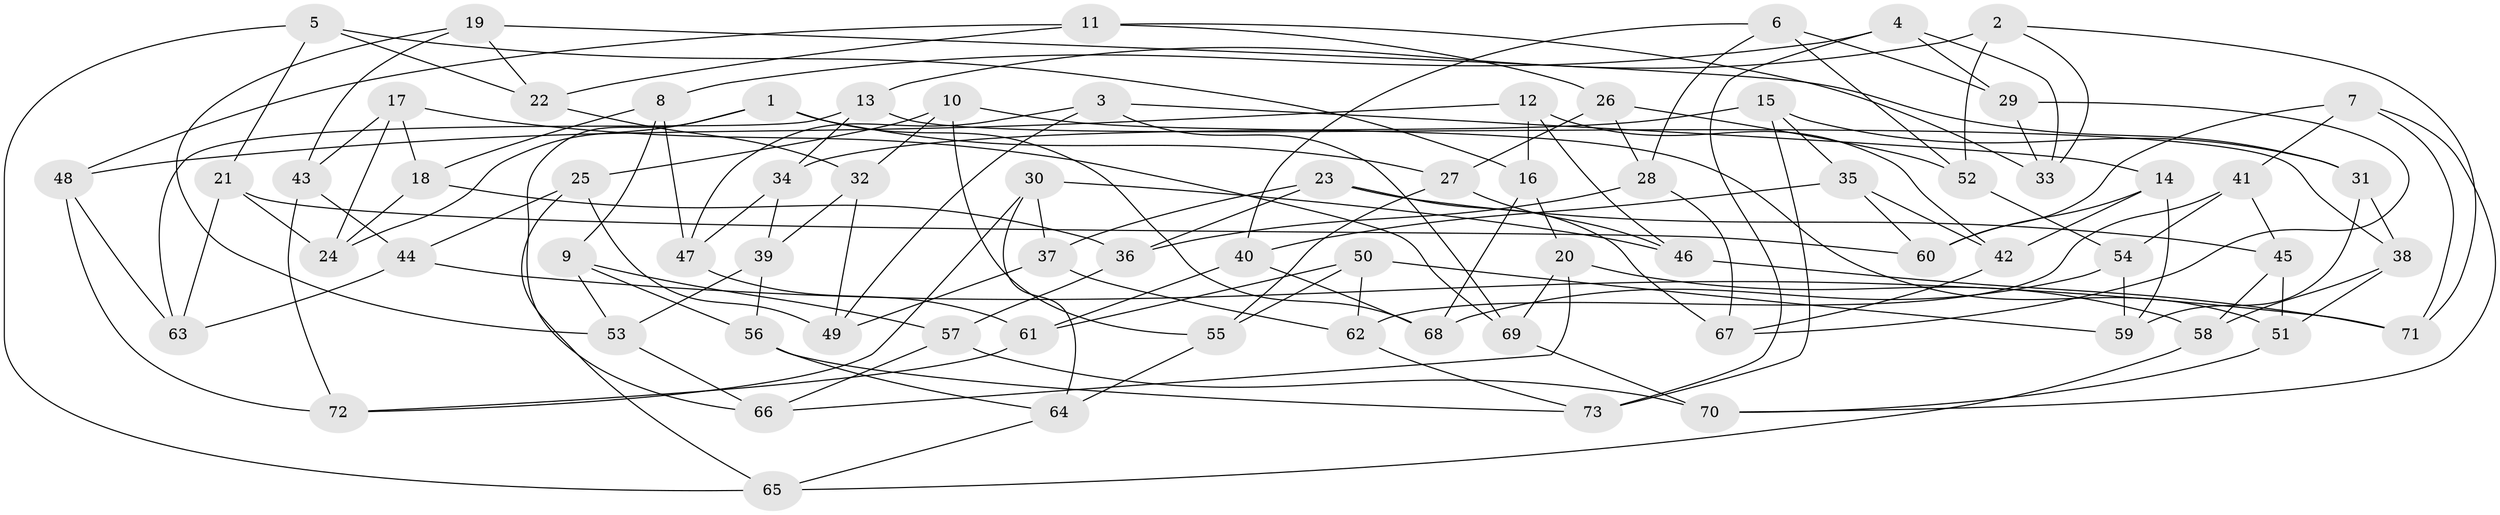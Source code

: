 // coarse degree distribution, {6: 0.6666666666666666, 5: 0.07142857142857142, 4: 0.23809523809523808, 3: 0.023809523809523808}
// Generated by graph-tools (version 1.1) at 2025/24/03/03/25 07:24:27]
// undirected, 73 vertices, 146 edges
graph export_dot {
graph [start="1"]
  node [color=gray90,style=filled];
  1;
  2;
  3;
  4;
  5;
  6;
  7;
  8;
  9;
  10;
  11;
  12;
  13;
  14;
  15;
  16;
  17;
  18;
  19;
  20;
  21;
  22;
  23;
  24;
  25;
  26;
  27;
  28;
  29;
  30;
  31;
  32;
  33;
  34;
  35;
  36;
  37;
  38;
  39;
  40;
  41;
  42;
  43;
  44;
  45;
  46;
  47;
  48;
  49;
  50;
  51;
  52;
  53;
  54;
  55;
  56;
  57;
  58;
  59;
  60;
  61;
  62;
  63;
  64;
  65;
  66;
  67;
  68;
  69;
  70;
  71;
  72;
  73;
  1 -- 24;
  1 -- 27;
  1 -- 68;
  1 -- 66;
  2 -- 71;
  2 -- 33;
  2 -- 13;
  2 -- 52;
  3 -- 69;
  3 -- 47;
  3 -- 49;
  3 -- 14;
  4 -- 29;
  4 -- 8;
  4 -- 73;
  4 -- 33;
  5 -- 22;
  5 -- 16;
  5 -- 65;
  5 -- 21;
  6 -- 29;
  6 -- 52;
  6 -- 40;
  6 -- 28;
  7 -- 70;
  7 -- 41;
  7 -- 71;
  7 -- 60;
  8 -- 18;
  8 -- 47;
  8 -- 9;
  9 -- 56;
  9 -- 53;
  9 -- 57;
  10 -- 55;
  10 -- 51;
  10 -- 25;
  10 -- 32;
  11 -- 33;
  11 -- 22;
  11 -- 48;
  11 -- 26;
  12 -- 42;
  12 -- 16;
  12 -- 48;
  12 -- 46;
  13 -- 38;
  13 -- 63;
  13 -- 34;
  14 -- 42;
  14 -- 59;
  14 -- 60;
  15 -- 34;
  15 -- 31;
  15 -- 35;
  15 -- 73;
  16 -- 20;
  16 -- 68;
  17 -- 24;
  17 -- 18;
  17 -- 69;
  17 -- 43;
  18 -- 24;
  18 -- 36;
  19 -- 22;
  19 -- 53;
  19 -- 31;
  19 -- 43;
  20 -- 58;
  20 -- 69;
  20 -- 66;
  21 -- 60;
  21 -- 63;
  21 -- 24;
  22 -- 32;
  23 -- 37;
  23 -- 67;
  23 -- 45;
  23 -- 36;
  25 -- 65;
  25 -- 44;
  25 -- 49;
  26 -- 52;
  26 -- 27;
  26 -- 28;
  27 -- 55;
  27 -- 46;
  28 -- 67;
  28 -- 36;
  29 -- 33;
  29 -- 67;
  30 -- 64;
  30 -- 46;
  30 -- 72;
  30 -- 37;
  31 -- 38;
  31 -- 59;
  32 -- 39;
  32 -- 49;
  34 -- 39;
  34 -- 47;
  35 -- 60;
  35 -- 40;
  35 -- 42;
  36 -- 57;
  37 -- 49;
  37 -- 62;
  38 -- 58;
  38 -- 51;
  39 -- 53;
  39 -- 56;
  40 -- 68;
  40 -- 61;
  41 -- 54;
  41 -- 45;
  41 -- 62;
  42 -- 67;
  43 -- 44;
  43 -- 72;
  44 -- 71;
  44 -- 63;
  45 -- 58;
  45 -- 51;
  46 -- 71;
  47 -- 61;
  48 -- 63;
  48 -- 72;
  50 -- 62;
  50 -- 55;
  50 -- 59;
  50 -- 61;
  51 -- 70;
  52 -- 54;
  53 -- 66;
  54 -- 59;
  54 -- 68;
  55 -- 64;
  56 -- 64;
  56 -- 73;
  57 -- 66;
  57 -- 70;
  58 -- 65;
  61 -- 72;
  62 -- 73;
  64 -- 65;
  69 -- 70;
}
